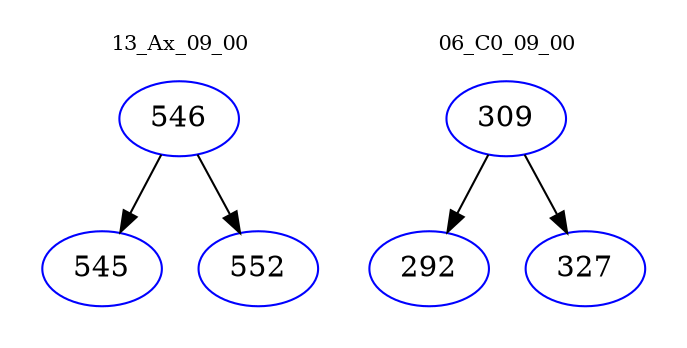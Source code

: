 digraph{
subgraph cluster_0 {
color = white
label = "13_Ax_09_00";
fontsize=10;
T0_546 [label="546", color="blue"]
T0_546 -> T0_545 [color="black"]
T0_545 [label="545", color="blue"]
T0_546 -> T0_552 [color="black"]
T0_552 [label="552", color="blue"]
}
subgraph cluster_1 {
color = white
label = "06_C0_09_00";
fontsize=10;
T1_309 [label="309", color="blue"]
T1_309 -> T1_292 [color="black"]
T1_292 [label="292", color="blue"]
T1_309 -> T1_327 [color="black"]
T1_327 [label="327", color="blue"]
}
}
